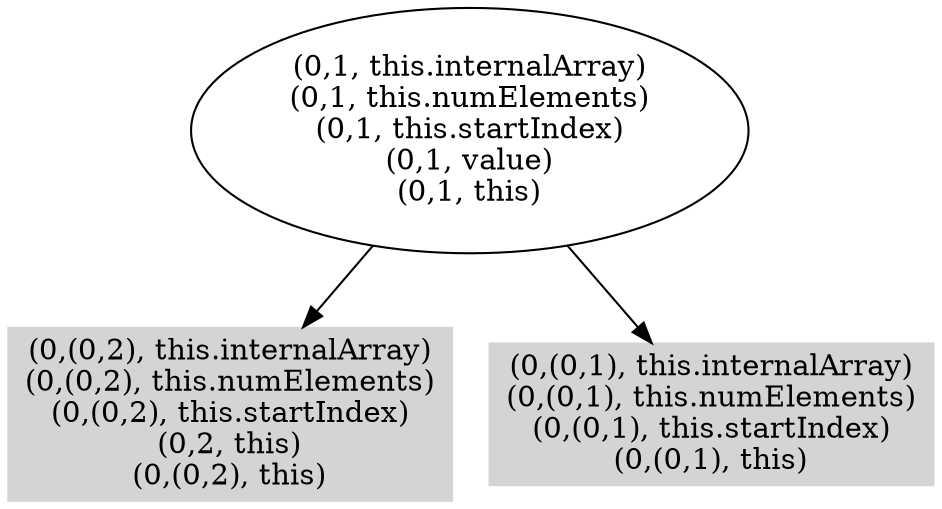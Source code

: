 digraph { 
7 [shape=box,style=filled,color=".0 .0 .83",label="(0,(0,2), this.internalArray)\n(0,(0,2), this.numElements)\n(0,(0,2), this.startIndex)\n(0,2, this)\n(0,(0,2), this)"];
8 [shape=box,style=filled,color=".0 .0 .83",label="(0,(0,1), this.internalArray)\n(0,(0,1), this.numElements)\n(0,(0,1), this.startIndex)\n(0,(0,1), this)"];
9 [label="(0,1, this.internalArray)\n(0,1, this.numElements)\n(0,1, this.startIndex)\n(0,1, value)\n(0,1, this)"];
9 -> 7;
9 -> 8;
}